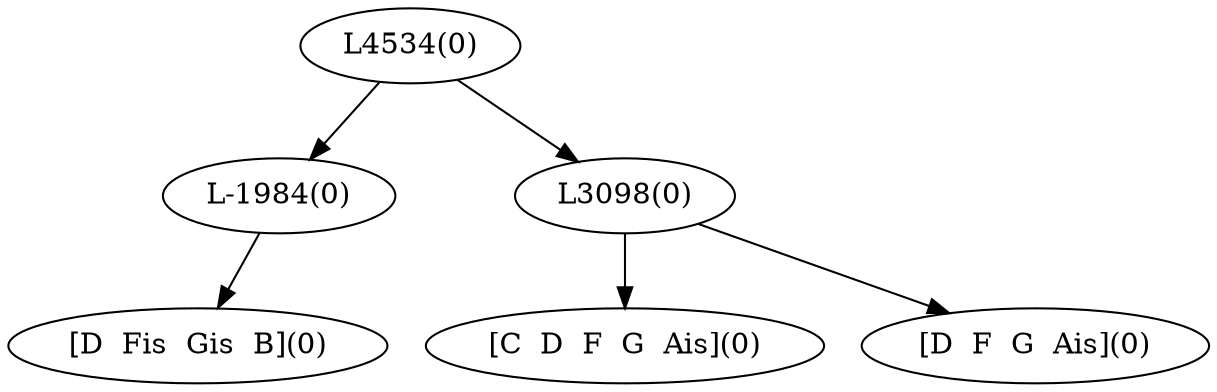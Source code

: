 digraph sample{
"L-1984(0)"->"[D  Fis  Gis  B](0)"
"L3098(0)"->"[C  D  F  G  Ais](0)"
"L3098(0)"->"[D  F  G  Ais](0)"
"L4534(0)"->"L-1984(0)"
"L4534(0)"->"L3098(0)"
{rank = min; "L4534(0)"}
{rank = same; "L-1984(0)"; "L3098(0)";}
{rank = max; "[C  D  F  G  Ais](0)"; "[D  F  G  Ais](0)"; "[D  Fis  Gis  B](0)";}
}